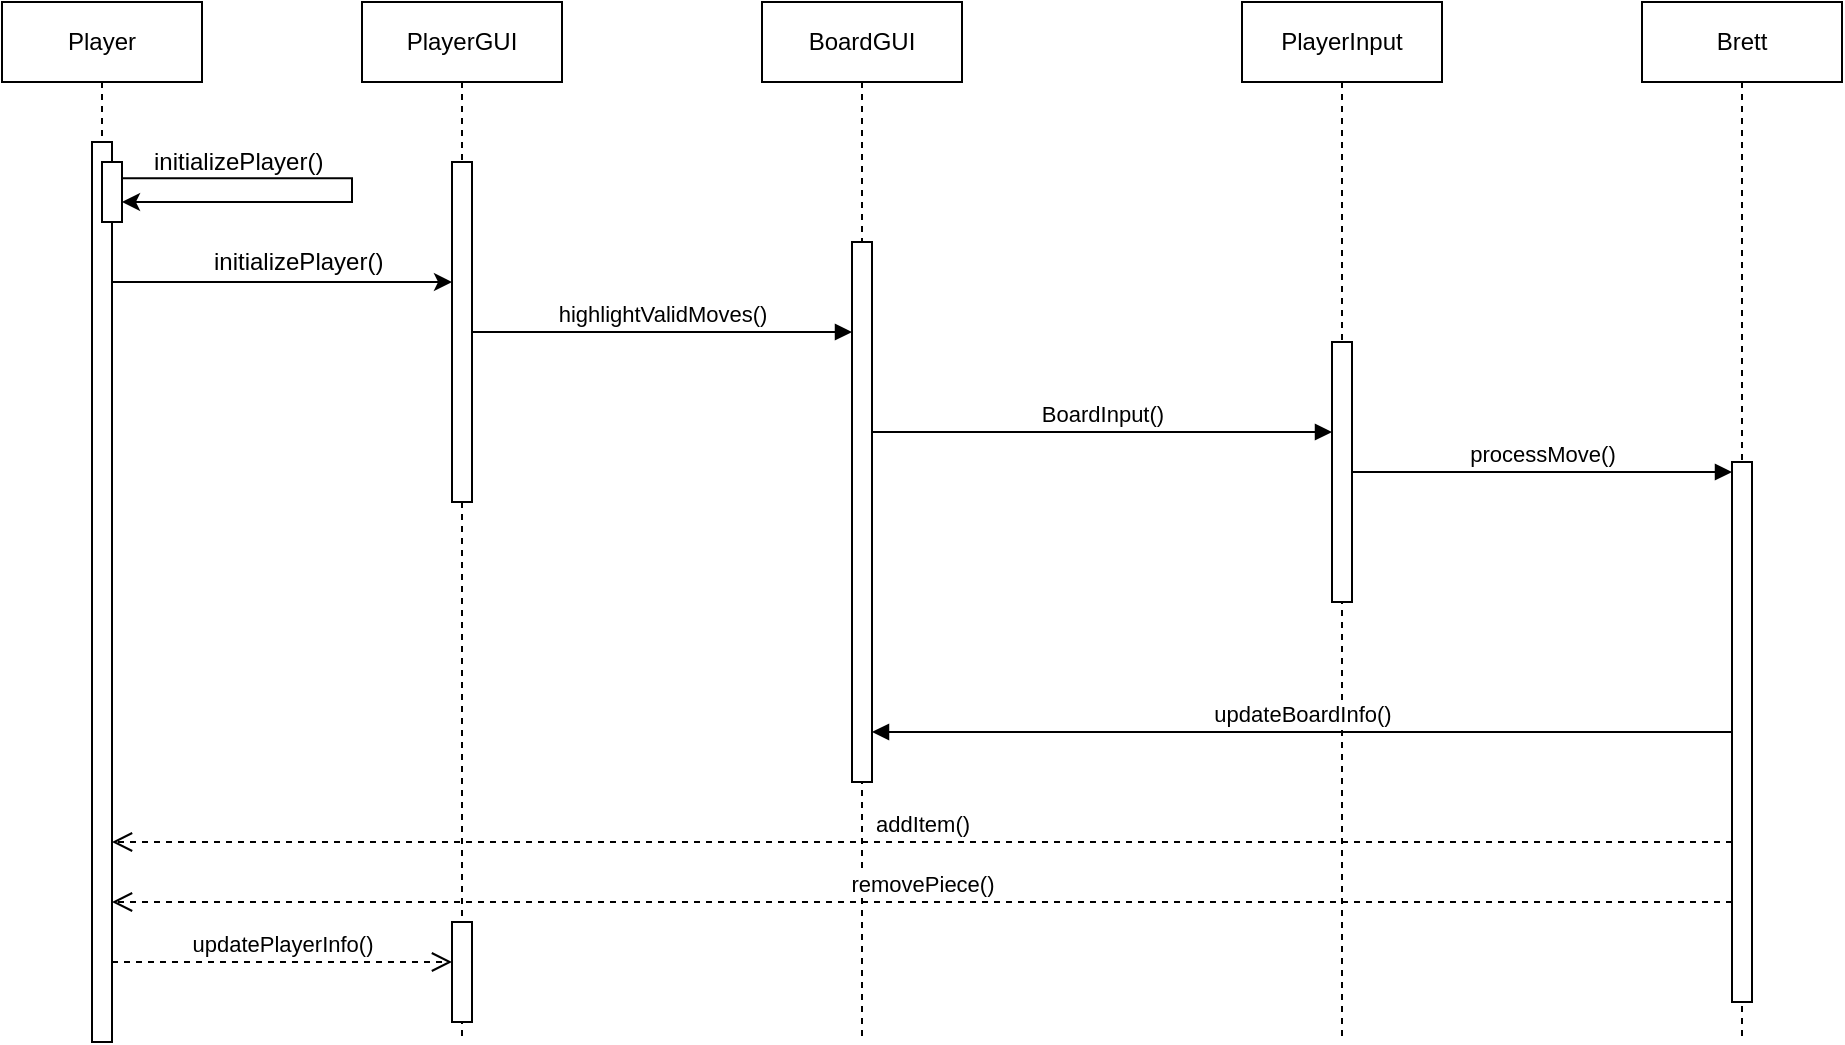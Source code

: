 <mxfile version="23.0.2" type="github">
  <diagram name="Page-1" id="2YBvvXClWsGukQMizWep">
    <mxGraphModel dx="2074" dy="1142" grid="1" gridSize="10" guides="1" tooltips="1" connect="1" arrows="1" fold="1" page="1" pageScale="1" pageWidth="1100" pageHeight="850" math="0" shadow="0">
      <root>
        <mxCell id="0" />
        <mxCell id="1" parent="0" />
        <mxCell id="aM9ryv3xv72pqoxQDRHE-1" value="Player" style="shape=umlLifeline;perimeter=lifelinePerimeter;whiteSpace=wrap;html=1;container=0;dropTarget=0;collapsible=0;recursiveResize=0;outlineConnect=0;portConstraint=eastwest;newEdgeStyle={&quot;edgeStyle&quot;:&quot;elbowEdgeStyle&quot;,&quot;elbow&quot;:&quot;vertical&quot;,&quot;curved&quot;:0,&quot;rounded&quot;:0};" parent="1" vertex="1">
          <mxGeometry x="40" y="40" width="100" height="520" as="geometry" />
        </mxCell>
        <mxCell id="aM9ryv3xv72pqoxQDRHE-2" value="" style="html=1;points=[];perimeter=orthogonalPerimeter;outlineConnect=0;targetShapes=umlLifeline;portConstraint=eastwest;newEdgeStyle={&quot;edgeStyle&quot;:&quot;elbowEdgeStyle&quot;,&quot;elbow&quot;:&quot;vertical&quot;,&quot;curved&quot;:0,&quot;rounded&quot;:0};" parent="aM9ryv3xv72pqoxQDRHE-1" vertex="1">
          <mxGeometry x="45" y="70" width="10" height="450" as="geometry" />
        </mxCell>
        <mxCell id="6dU3DO_gA_gni8ANtHwA-16" value="" style="html=1;points=[];perimeter=orthogonalPerimeter;outlineConnect=0;targetShapes=umlLifeline;portConstraint=eastwest;newEdgeStyle={&quot;edgeStyle&quot;:&quot;elbowEdgeStyle&quot;,&quot;elbow&quot;:&quot;vertical&quot;,&quot;curved&quot;:0,&quot;rounded&quot;:0};" parent="aM9ryv3xv72pqoxQDRHE-1" vertex="1">
          <mxGeometry x="50" y="80" width="10" height="30" as="geometry" />
        </mxCell>
        <mxCell id="aM9ryv3xv72pqoxQDRHE-5" value="PlayerGUI" style="shape=umlLifeline;perimeter=lifelinePerimeter;whiteSpace=wrap;html=1;container=0;dropTarget=0;collapsible=0;recursiveResize=0;outlineConnect=0;portConstraint=eastwest;newEdgeStyle={&quot;edgeStyle&quot;:&quot;elbowEdgeStyle&quot;,&quot;elbow&quot;:&quot;vertical&quot;,&quot;curved&quot;:0,&quot;rounded&quot;:0};" parent="1" vertex="1">
          <mxGeometry x="220" y="40" width="100" height="520" as="geometry" />
        </mxCell>
        <mxCell id="aM9ryv3xv72pqoxQDRHE-6" value="" style="html=1;points=[];perimeter=orthogonalPerimeter;outlineConnect=0;targetShapes=umlLifeline;portConstraint=eastwest;newEdgeStyle={&quot;edgeStyle&quot;:&quot;elbowEdgeStyle&quot;,&quot;elbow&quot;:&quot;vertical&quot;,&quot;curved&quot;:0,&quot;rounded&quot;:0};" parent="aM9ryv3xv72pqoxQDRHE-5" vertex="1">
          <mxGeometry x="45" y="80" width="10" height="170" as="geometry" />
        </mxCell>
        <mxCell id="n-bTc3Vjn2b-nL_49EWH-1" value="" style="html=1;points=[[0,0,0,0,5],[0,1,0,0,-5],[1,0,0,0,5],[1,1,0,0,-5]];perimeter=orthogonalPerimeter;outlineConnect=0;targetShapes=umlLifeline;portConstraint=eastwest;newEdgeStyle={&quot;curved&quot;:0,&quot;rounded&quot;:0};" parent="aM9ryv3xv72pqoxQDRHE-5" vertex="1">
          <mxGeometry x="45" y="460" width="10" height="50" as="geometry" />
        </mxCell>
        <mxCell id="6dU3DO_gA_gni8ANtHwA-1" value="PlayerInput" style="shape=umlLifeline;perimeter=lifelinePerimeter;whiteSpace=wrap;html=1;container=0;dropTarget=0;collapsible=0;recursiveResize=0;outlineConnect=0;portConstraint=eastwest;newEdgeStyle={&quot;edgeStyle&quot;:&quot;elbowEdgeStyle&quot;,&quot;elbow&quot;:&quot;vertical&quot;,&quot;curved&quot;:0,&quot;rounded&quot;:0};" parent="1" vertex="1">
          <mxGeometry x="660" y="40" width="100" height="520" as="geometry" />
        </mxCell>
        <mxCell id="6dU3DO_gA_gni8ANtHwA-2" value="" style="html=1;points=[];perimeter=orthogonalPerimeter;outlineConnect=0;targetShapes=umlLifeline;portConstraint=eastwest;newEdgeStyle={&quot;edgeStyle&quot;:&quot;elbowEdgeStyle&quot;,&quot;elbow&quot;:&quot;vertical&quot;,&quot;curved&quot;:0,&quot;rounded&quot;:0};" parent="6dU3DO_gA_gni8ANtHwA-1" vertex="1">
          <mxGeometry x="45" y="170" width="10" height="130" as="geometry" />
        </mxCell>
        <mxCell id="6dU3DO_gA_gni8ANtHwA-3" value="Brett" style="shape=umlLifeline;perimeter=lifelinePerimeter;whiteSpace=wrap;html=1;container=0;dropTarget=0;collapsible=0;recursiveResize=0;outlineConnect=0;portConstraint=eastwest;newEdgeStyle={&quot;edgeStyle&quot;:&quot;elbowEdgeStyle&quot;,&quot;elbow&quot;:&quot;vertical&quot;,&quot;curved&quot;:0,&quot;rounded&quot;:0};" parent="1" vertex="1">
          <mxGeometry x="860" y="40" width="100" height="520" as="geometry" />
        </mxCell>
        <mxCell id="6dU3DO_gA_gni8ANtHwA-4" value="" style="html=1;points=[];perimeter=orthogonalPerimeter;outlineConnect=0;targetShapes=umlLifeline;portConstraint=eastwest;newEdgeStyle={&quot;edgeStyle&quot;:&quot;elbowEdgeStyle&quot;,&quot;elbow&quot;:&quot;vertical&quot;,&quot;curved&quot;:0,&quot;rounded&quot;:0};" parent="6dU3DO_gA_gni8ANtHwA-3" vertex="1">
          <mxGeometry x="45" y="230" width="10" height="270" as="geometry" />
        </mxCell>
        <mxCell id="6dU3DO_gA_gni8ANtHwA-7" value="initializePlayer()" style="text;strokeColor=none;fillColor=none;align=left;verticalAlign=middle;spacingLeft=4;spacingRight=4;overflow=hidden;points=[[0,0.5],[1,0.5]];portConstraint=eastwest;rotatable=0;whiteSpace=wrap;html=1;" parent="1" vertex="1">
          <mxGeometry x="110" y="110" width="100" height="20" as="geometry" />
        </mxCell>
        <mxCell id="6dU3DO_gA_gni8ANtHwA-9" value="" style="endArrow=classic;html=1;rounded=0;" parent="1" source="aM9ryv3xv72pqoxQDRHE-2" target="aM9ryv3xv72pqoxQDRHE-6" edge="1">
          <mxGeometry width="50" height="50" relative="1" as="geometry">
            <mxPoint x="100" y="180" as="sourcePoint" />
            <mxPoint x="450" y="470" as="targetPoint" />
            <Array as="points">
              <mxPoint x="190" y="180" />
            </Array>
          </mxGeometry>
        </mxCell>
        <mxCell id="6dU3DO_gA_gni8ANtHwA-10" value="initializePlayer()" style="text;strokeColor=none;fillColor=none;align=left;verticalAlign=middle;spacingLeft=4;spacingRight=4;overflow=hidden;points=[[0,0.5],[1,0.5]];portConstraint=eastwest;rotatable=0;whiteSpace=wrap;html=1;" parent="1" vertex="1">
          <mxGeometry x="140" y="160" width="100" height="20" as="geometry" />
        </mxCell>
        <mxCell id="6dU3DO_gA_gni8ANtHwA-6" value="" style="endArrow=classic;html=1;rounded=0;" parent="1" source="6dU3DO_gA_gni8ANtHwA-16" edge="1">
          <mxGeometry width="50" height="50" relative="1" as="geometry">
            <mxPoint x="125" y="128.08" as="sourcePoint" />
            <mxPoint x="100" y="140" as="targetPoint" />
            <Array as="points">
              <mxPoint x="215" y="128.08" />
              <mxPoint x="215" y="140" />
            </Array>
          </mxGeometry>
        </mxCell>
        <mxCell id="WXp-6lEuYuUDB9w8ItFn-1" value="BoardGUI" style="shape=umlLifeline;perimeter=lifelinePerimeter;whiteSpace=wrap;html=1;container=0;dropTarget=0;collapsible=0;recursiveResize=0;outlineConnect=0;portConstraint=eastwest;newEdgeStyle={&quot;edgeStyle&quot;:&quot;elbowEdgeStyle&quot;,&quot;elbow&quot;:&quot;vertical&quot;,&quot;curved&quot;:0,&quot;rounded&quot;:0};" parent="1" vertex="1">
          <mxGeometry x="420" y="40" width="100" height="520" as="geometry" />
        </mxCell>
        <mxCell id="WXp-6lEuYuUDB9w8ItFn-3" value="" style="html=1;points=[[0,0,0,0,5],[0,1,0,0,-5],[1,0,0,0,5],[1,1,0,0,-5]];perimeter=orthogonalPerimeter;outlineConnect=0;targetShapes=umlLifeline;portConstraint=eastwest;newEdgeStyle={&quot;curved&quot;:0,&quot;rounded&quot;:0};" parent="WXp-6lEuYuUDB9w8ItFn-1" vertex="1">
          <mxGeometry x="45" y="120" width="10" height="270" as="geometry" />
        </mxCell>
        <mxCell id="WXp-6lEuYuUDB9w8ItFn-4" value="highlightValidMoves()" style="html=1;verticalAlign=bottom;endArrow=block;curved=0;rounded=0;" parent="1" source="aM9ryv3xv72pqoxQDRHE-6" target="WXp-6lEuYuUDB9w8ItFn-3" edge="1">
          <mxGeometry width="80" relative="1" as="geometry">
            <mxPoint x="280" y="240" as="sourcePoint" />
            <mxPoint x="360" y="240" as="targetPoint" />
          </mxGeometry>
        </mxCell>
        <mxCell id="WXp-6lEuYuUDB9w8ItFn-5" value="BoardInput()" style="html=1;verticalAlign=bottom;endArrow=block;curved=0;rounded=0;" parent="1" source="WXp-6lEuYuUDB9w8ItFn-3" target="6dU3DO_gA_gni8ANtHwA-2" edge="1">
          <mxGeometry width="80" relative="1" as="geometry">
            <mxPoint x="530" y="290" as="sourcePoint" />
            <mxPoint x="700" y="250" as="targetPoint" />
            <Array as="points">
              <mxPoint x="580" y="255" />
            </Array>
          </mxGeometry>
        </mxCell>
        <mxCell id="WXp-6lEuYuUDB9w8ItFn-6" value="processMove()" style="html=1;verticalAlign=bottom;endArrow=block;curved=0;rounded=0;" parent="1" source="6dU3DO_gA_gni8ANtHwA-2" target="6dU3DO_gA_gni8ANtHwA-4" edge="1">
          <mxGeometry width="80" relative="1" as="geometry">
            <mxPoint x="770" y="324.5" as="sourcePoint" />
            <mxPoint x="850" y="324.5" as="targetPoint" />
          </mxGeometry>
        </mxCell>
        <mxCell id="WXp-6lEuYuUDB9w8ItFn-7" value="updateBoardInfo()" style="html=1;verticalAlign=bottom;endArrow=block;curved=0;rounded=0;" parent="1" source="6dU3DO_gA_gni8ANtHwA-4" target="WXp-6lEuYuUDB9w8ItFn-3" edge="1">
          <mxGeometry width="80" relative="1" as="geometry">
            <mxPoint x="510" y="390" as="sourcePoint" />
            <mxPoint x="590" y="390" as="targetPoint" />
          </mxGeometry>
        </mxCell>
        <mxCell id="WXp-6lEuYuUDB9w8ItFn-8" value="addItem()" style="html=1;verticalAlign=bottom;endArrow=open;dashed=1;endSize=8;curved=0;rounded=0;" parent="1" source="6dU3DO_gA_gni8ANtHwA-4" target="aM9ryv3xv72pqoxQDRHE-2" edge="1">
          <mxGeometry relative="1" as="geometry">
            <mxPoint x="450" y="490" as="sourcePoint" />
            <mxPoint x="370" y="490" as="targetPoint" />
            <Array as="points">
              <mxPoint x="500" y="460" />
            </Array>
          </mxGeometry>
        </mxCell>
        <mxCell id="WXp-6lEuYuUDB9w8ItFn-9" value="removePiece()" style="html=1;verticalAlign=bottom;endArrow=open;dashed=1;endSize=8;curved=0;rounded=0;" parent="1" source="6dU3DO_gA_gni8ANtHwA-4" target="aM9ryv3xv72pqoxQDRHE-2" edge="1">
          <mxGeometry relative="1" as="geometry">
            <mxPoint x="875" y="590" as="sourcePoint" />
            <mxPoint x="65" y="590" as="targetPoint" />
            <Array as="points">
              <mxPoint x="480" y="490" />
            </Array>
          </mxGeometry>
        </mxCell>
        <mxCell id="n-bTc3Vjn2b-nL_49EWH-3" value="updatePlayerInfo()" style="html=1;verticalAlign=bottom;endArrow=open;dashed=1;endSize=8;curved=0;rounded=0;" parent="1" source="aM9ryv3xv72pqoxQDRHE-2" target="n-bTc3Vjn2b-nL_49EWH-1" edge="1">
          <mxGeometry x="-0.003" relative="1" as="geometry">
            <mxPoint x="250" y="610" as="sourcePoint" />
            <mxPoint x="260" y="530" as="targetPoint" />
            <Array as="points">
              <mxPoint x="180" y="520" />
            </Array>
            <mxPoint as="offset" />
          </mxGeometry>
        </mxCell>
      </root>
    </mxGraphModel>
  </diagram>
</mxfile>
